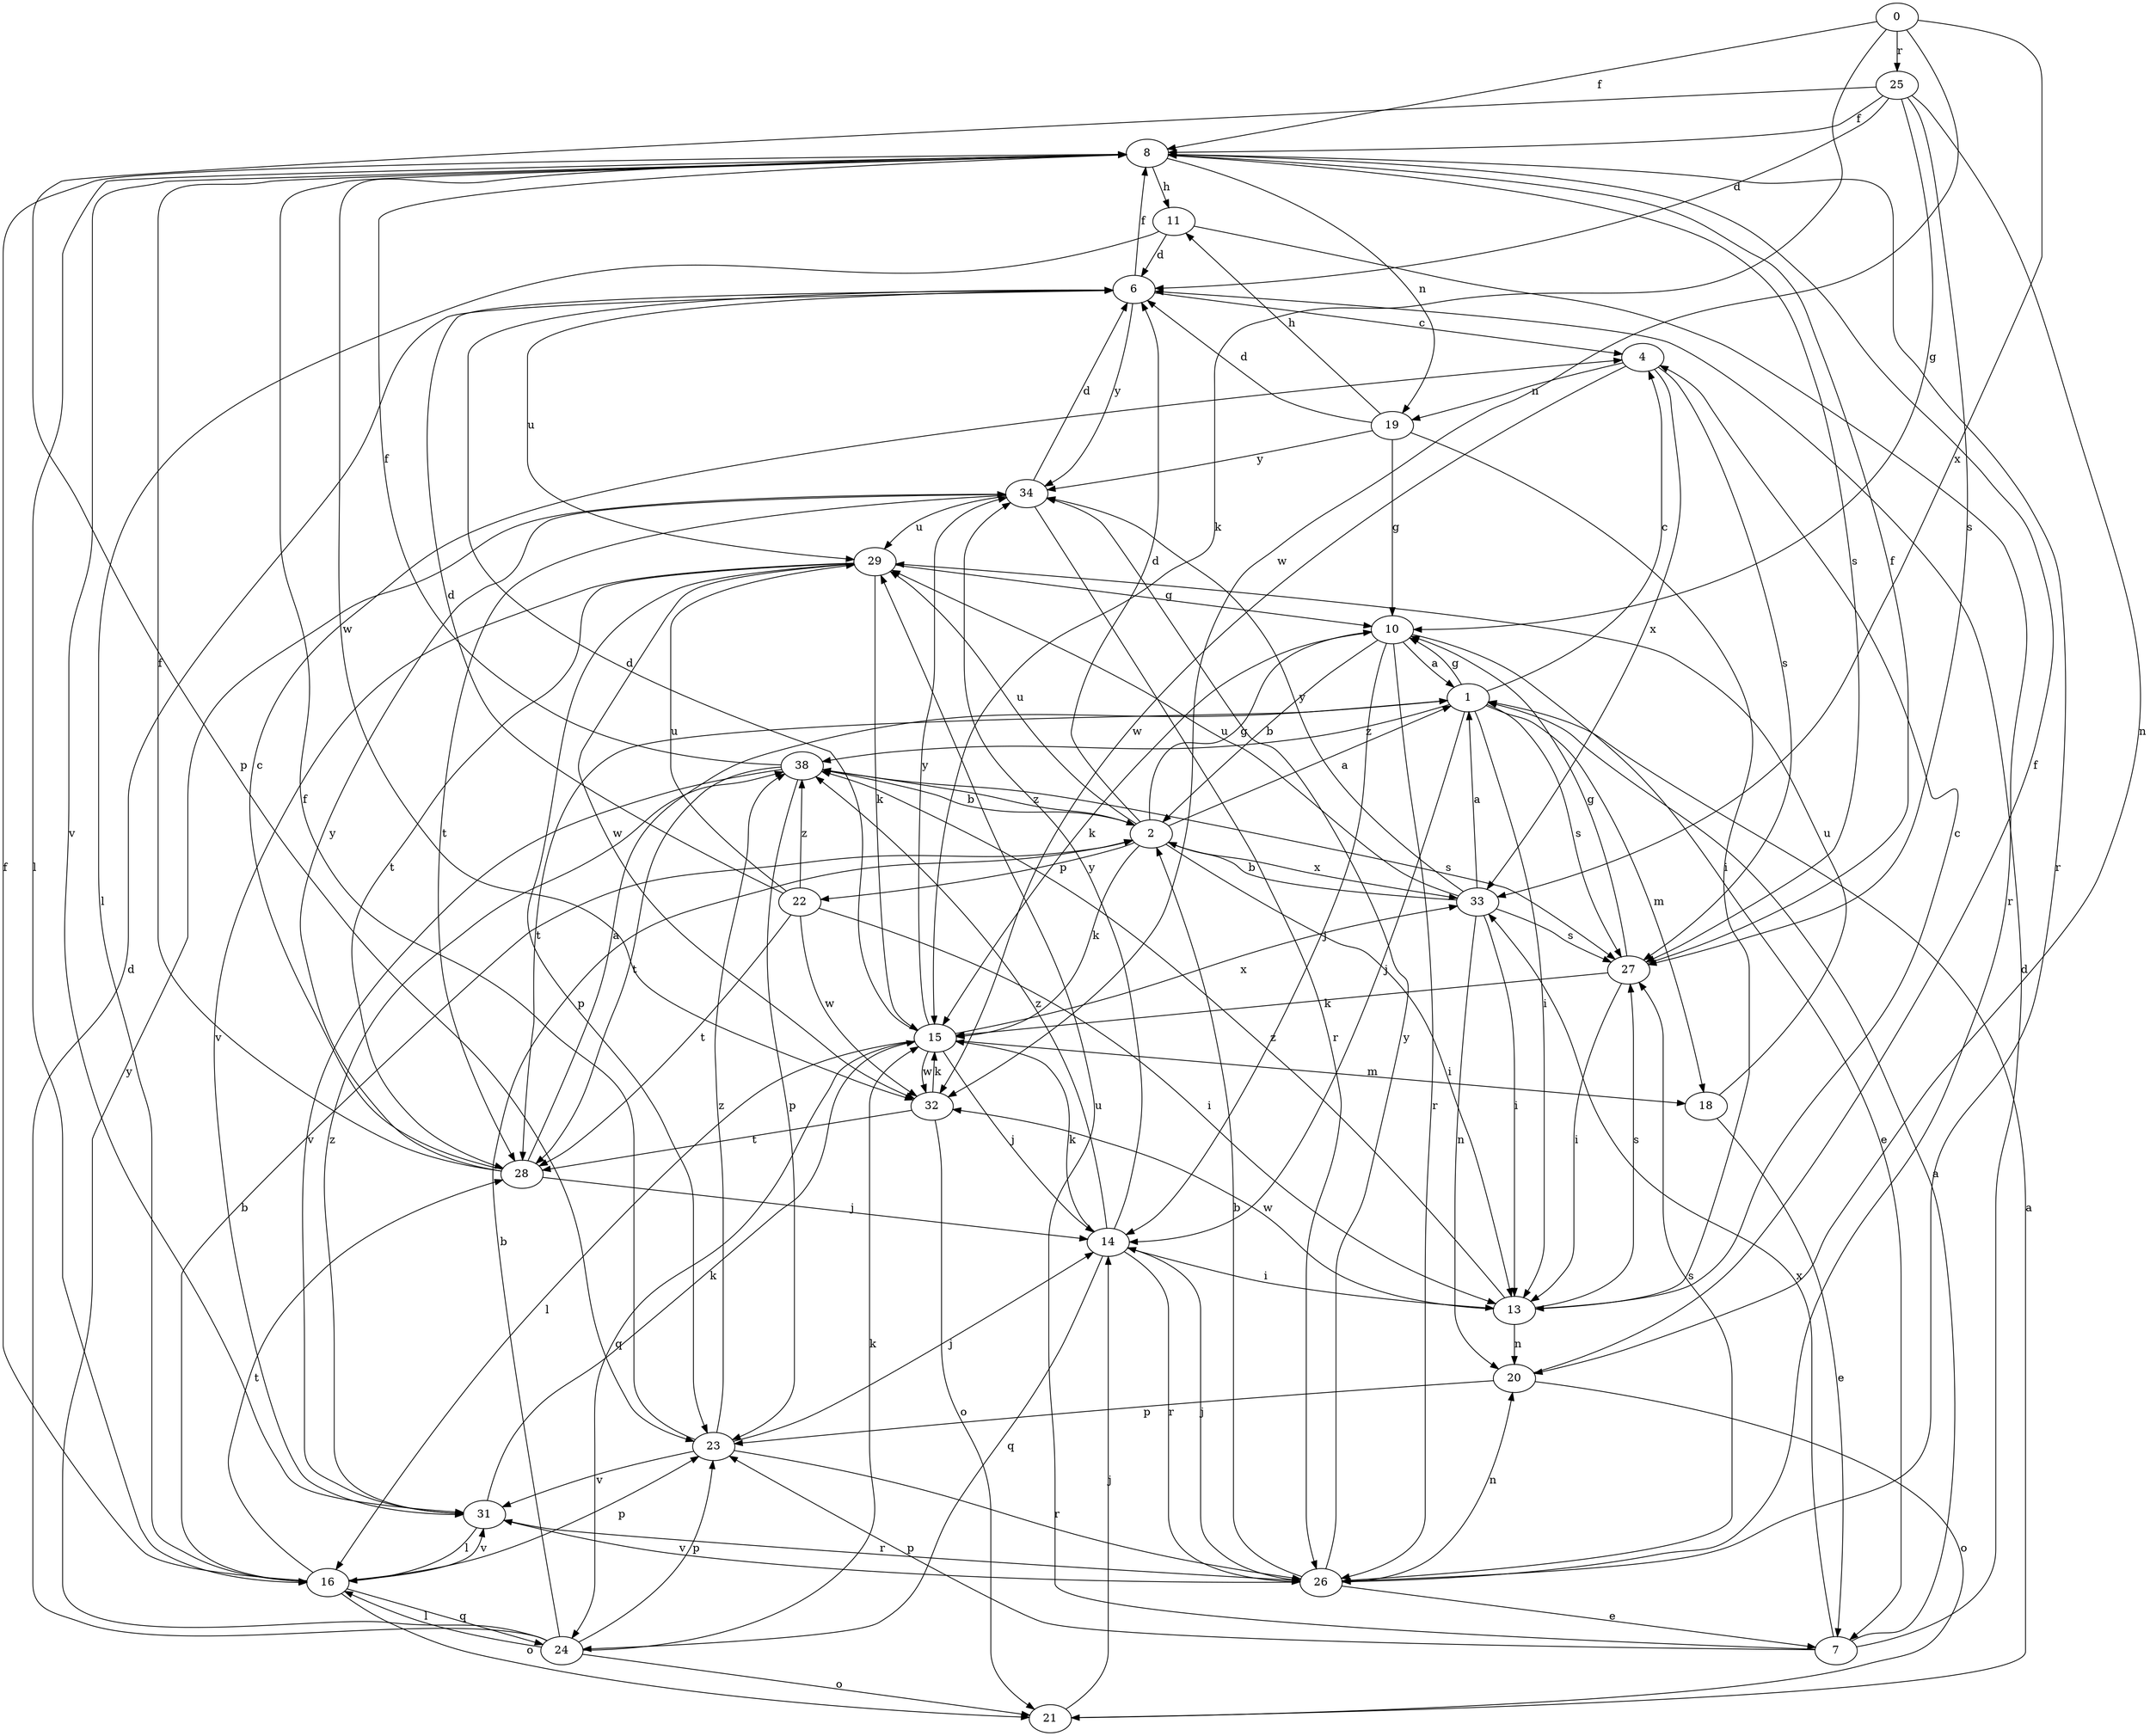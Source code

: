 strict digraph  {
0;
1;
2;
4;
6;
7;
8;
10;
11;
13;
14;
15;
16;
18;
19;
20;
21;
22;
23;
24;
25;
26;
27;
28;
29;
31;
32;
33;
34;
38;
0 -> 8  [label=f];
0 -> 15  [label=k];
0 -> 25  [label=r];
0 -> 32  [label=w];
0 -> 33  [label=x];
1 -> 4  [label=c];
1 -> 10  [label=g];
1 -> 13  [label=i];
1 -> 14  [label=j];
1 -> 18  [label=m];
1 -> 27  [label=s];
1 -> 28  [label=t];
1 -> 38  [label=z];
2 -> 1  [label=a];
2 -> 6  [label=d];
2 -> 10  [label=g];
2 -> 13  [label=i];
2 -> 15  [label=k];
2 -> 22  [label=p];
2 -> 29  [label=u];
2 -> 33  [label=x];
2 -> 38  [label=z];
4 -> 19  [label=n];
4 -> 27  [label=s];
4 -> 32  [label=w];
4 -> 33  [label=x];
6 -> 4  [label=c];
6 -> 8  [label=f];
6 -> 29  [label=u];
6 -> 34  [label=y];
7 -> 1  [label=a];
7 -> 6  [label=d];
7 -> 23  [label=p];
7 -> 29  [label=u];
7 -> 33  [label=x];
8 -> 11  [label=h];
8 -> 16  [label=l];
8 -> 19  [label=n];
8 -> 26  [label=r];
8 -> 27  [label=s];
8 -> 31  [label=v];
8 -> 32  [label=w];
10 -> 1  [label=a];
10 -> 2  [label=b];
10 -> 7  [label=e];
10 -> 14  [label=j];
10 -> 15  [label=k];
10 -> 26  [label=r];
11 -> 6  [label=d];
11 -> 16  [label=l];
11 -> 26  [label=r];
13 -> 4  [label=c];
13 -> 20  [label=n];
13 -> 27  [label=s];
13 -> 32  [label=w];
13 -> 38  [label=z];
14 -> 13  [label=i];
14 -> 15  [label=k];
14 -> 24  [label=q];
14 -> 26  [label=r];
14 -> 34  [label=y];
14 -> 38  [label=z];
15 -> 6  [label=d];
15 -> 14  [label=j];
15 -> 16  [label=l];
15 -> 18  [label=m];
15 -> 24  [label=q];
15 -> 32  [label=w];
15 -> 33  [label=x];
15 -> 34  [label=y];
16 -> 2  [label=b];
16 -> 8  [label=f];
16 -> 21  [label=o];
16 -> 23  [label=p];
16 -> 24  [label=q];
16 -> 28  [label=t];
16 -> 31  [label=v];
18 -> 7  [label=e];
18 -> 29  [label=u];
19 -> 6  [label=d];
19 -> 10  [label=g];
19 -> 11  [label=h];
19 -> 13  [label=i];
19 -> 34  [label=y];
20 -> 8  [label=f];
20 -> 21  [label=o];
20 -> 23  [label=p];
21 -> 1  [label=a];
21 -> 14  [label=j];
22 -> 6  [label=d];
22 -> 13  [label=i];
22 -> 28  [label=t];
22 -> 29  [label=u];
22 -> 32  [label=w];
22 -> 38  [label=z];
23 -> 8  [label=f];
23 -> 14  [label=j];
23 -> 26  [label=r];
23 -> 31  [label=v];
23 -> 38  [label=z];
24 -> 2  [label=b];
24 -> 6  [label=d];
24 -> 15  [label=k];
24 -> 16  [label=l];
24 -> 21  [label=o];
24 -> 23  [label=p];
24 -> 34  [label=y];
25 -> 6  [label=d];
25 -> 8  [label=f];
25 -> 10  [label=g];
25 -> 20  [label=n];
25 -> 23  [label=p];
25 -> 27  [label=s];
26 -> 2  [label=b];
26 -> 7  [label=e];
26 -> 14  [label=j];
26 -> 20  [label=n];
26 -> 27  [label=s];
26 -> 31  [label=v];
26 -> 34  [label=y];
27 -> 8  [label=f];
27 -> 10  [label=g];
27 -> 13  [label=i];
27 -> 15  [label=k];
28 -> 1  [label=a];
28 -> 4  [label=c];
28 -> 8  [label=f];
28 -> 14  [label=j];
28 -> 34  [label=y];
29 -> 10  [label=g];
29 -> 15  [label=k];
29 -> 23  [label=p];
29 -> 28  [label=t];
29 -> 31  [label=v];
29 -> 32  [label=w];
31 -> 15  [label=k];
31 -> 16  [label=l];
31 -> 26  [label=r];
31 -> 38  [label=z];
32 -> 15  [label=k];
32 -> 21  [label=o];
32 -> 28  [label=t];
33 -> 1  [label=a];
33 -> 2  [label=b];
33 -> 13  [label=i];
33 -> 20  [label=n];
33 -> 27  [label=s];
33 -> 29  [label=u];
33 -> 34  [label=y];
34 -> 6  [label=d];
34 -> 26  [label=r];
34 -> 28  [label=t];
34 -> 29  [label=u];
38 -> 2  [label=b];
38 -> 8  [label=f];
38 -> 23  [label=p];
38 -> 27  [label=s];
38 -> 28  [label=t];
38 -> 31  [label=v];
}
